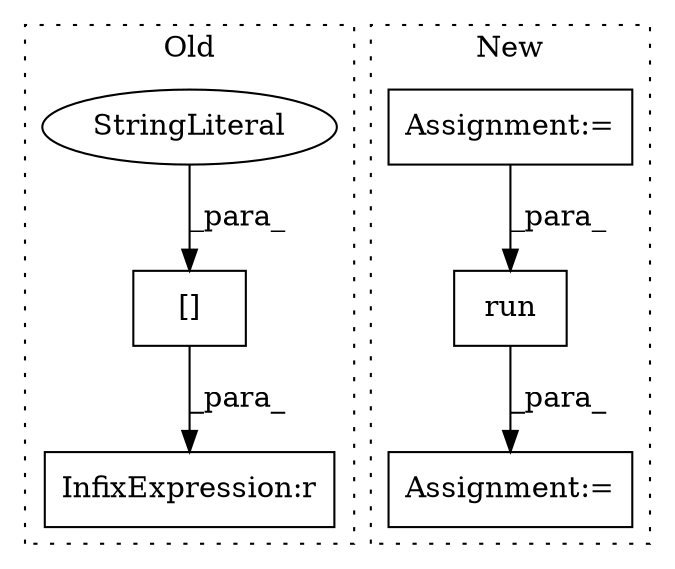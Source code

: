 digraph G {
subgraph cluster0 {
1 [label="[]" a="2" s="6917,6933" l="4,1" shape="box"];
3 [label="StringLiteral" a="45" s="6921" l="12" shape="ellipse"];
4 [label="InfixExpression:r" a="27" s="6934" l="4" shape="box"];
label = "Old";
style="dotted";
}
subgraph cluster1 {
2 [label="run" a="32" s="10923,10945" l="4,1" shape="box"];
5 [label="Assignment:=" a="7" s="6114" l="5" shape="box"];
6 [label="Assignment:=" a="7" s="10917" l="1" shape="box"];
label = "New";
style="dotted";
}
1 -> 4 [label="_para_"];
2 -> 6 [label="_para_"];
3 -> 1 [label="_para_"];
5 -> 2 [label="_para_"];
}